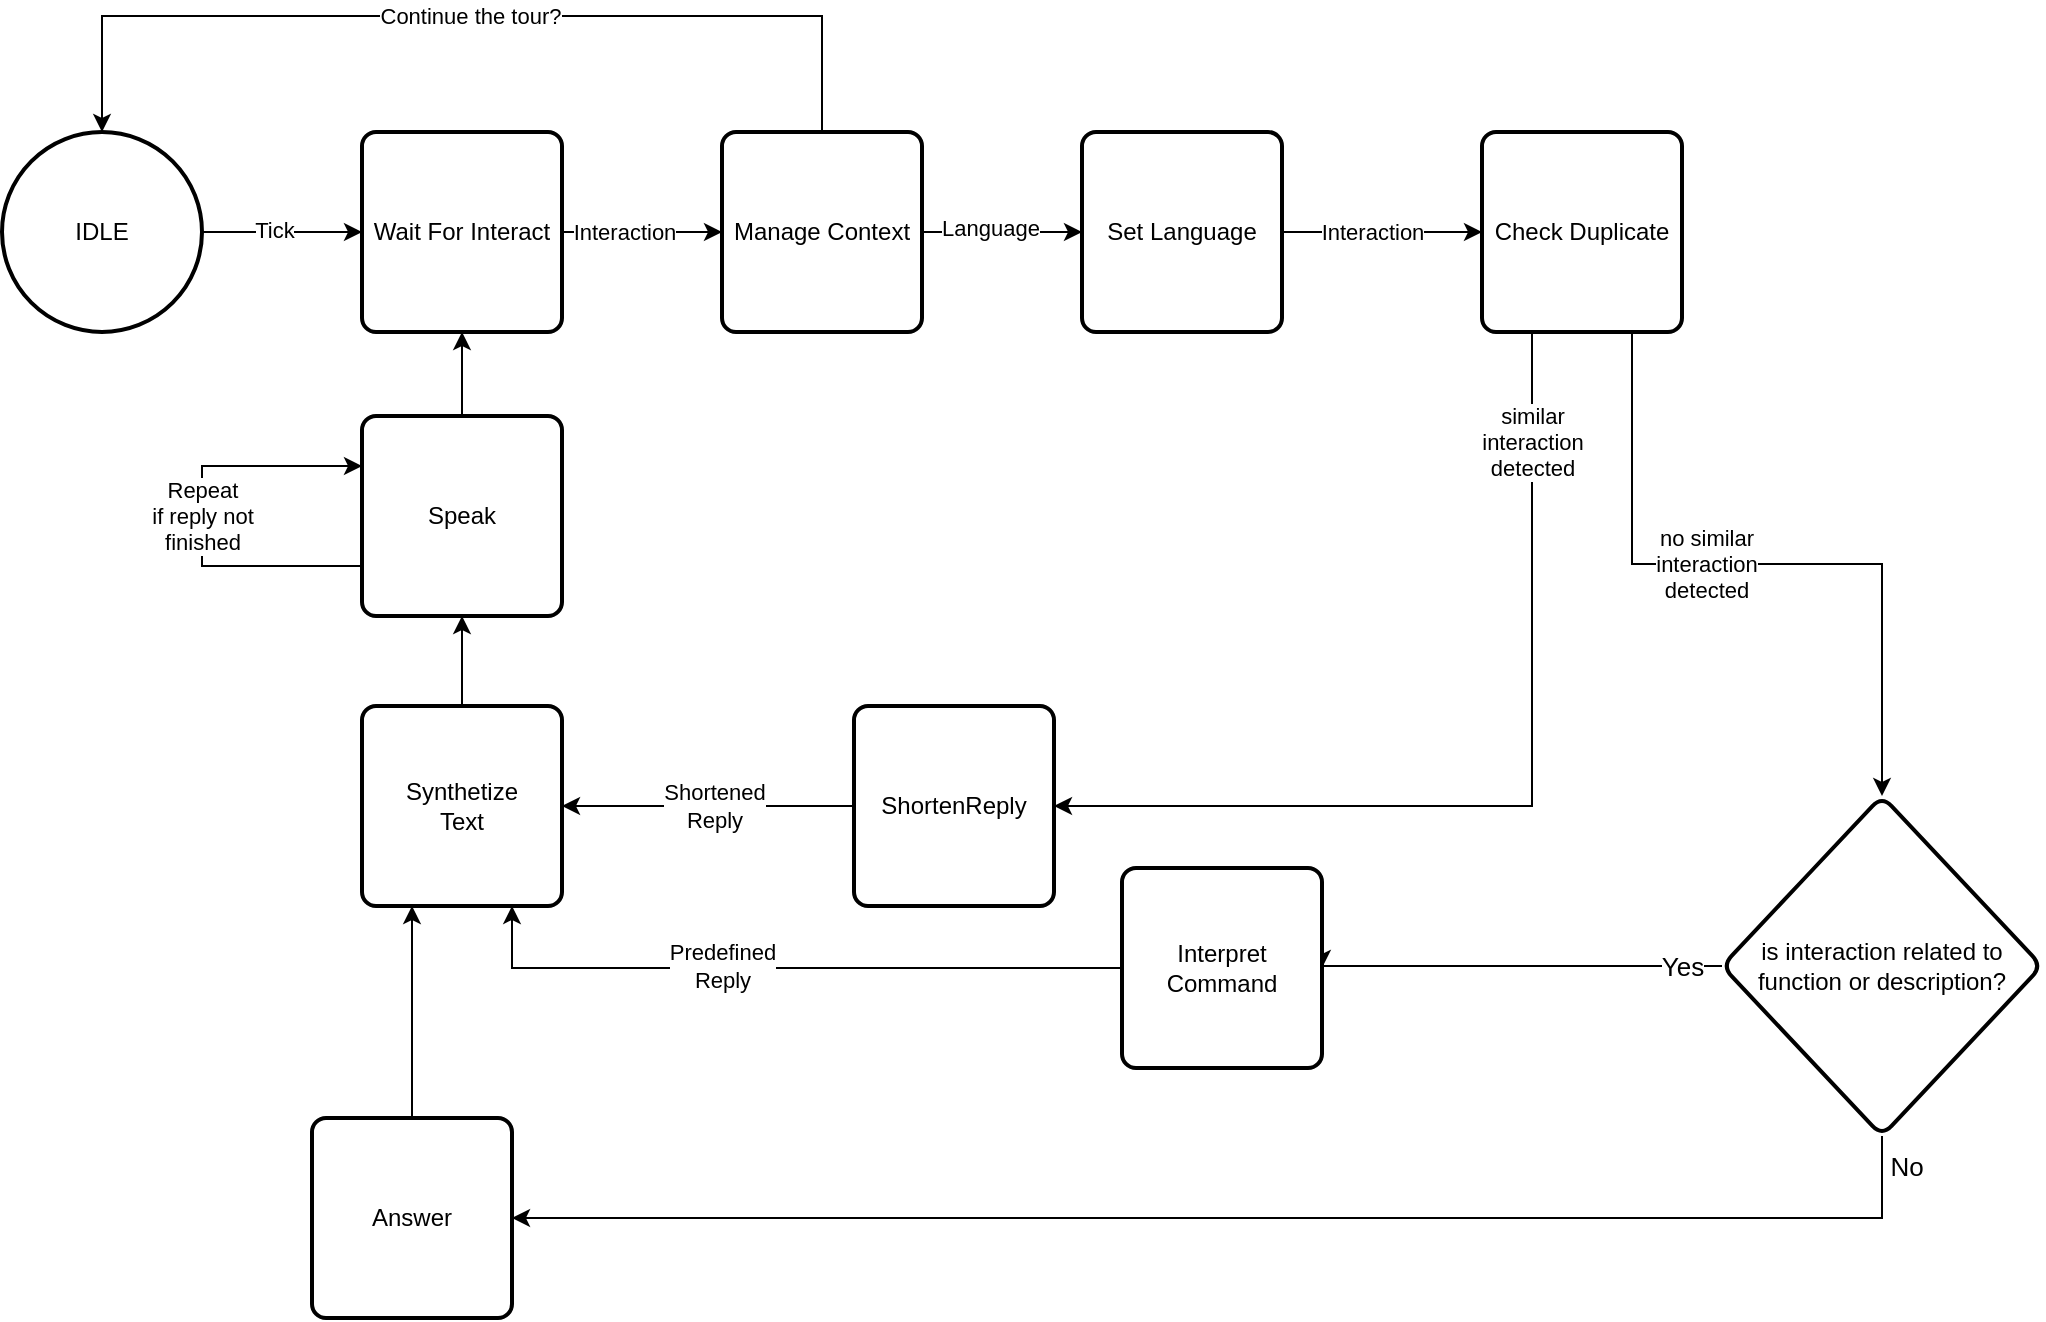 <mxfile version="28.0.7">
  <diagram name="Page-1" id="DH_X-rnCKZaQGsXs9TPI">
    <mxGraphModel dx="1426" dy="1900" grid="1" gridSize="10" guides="1" tooltips="1" connect="1" arrows="1" fold="1" page="1" pageScale="1" pageWidth="850" pageHeight="1100" math="0" shadow="0">
      <root>
        <mxCell id="0" />
        <mxCell id="1" parent="0" />
        <mxCell id="rcMQEodUZymsozP1pVCX-2" style="edgeStyle=orthogonalEdgeStyle;rounded=0;orthogonalLoop=1;jettySize=auto;html=1;" parent="1" source="rcMQEodUZymsozP1pVCX-1" target="rcMQEodUZymsozP1pVCX-3" edge="1">
          <mxGeometry relative="1" as="geometry">
            <mxPoint x="420" y="-62" as="targetPoint" />
          </mxGeometry>
        </mxCell>
        <mxCell id="rcMQEodUZymsozP1pVCX-24" value="Tick" style="edgeLabel;html=1;align=center;verticalAlign=middle;resizable=0;points=[];" parent="rcMQEodUZymsozP1pVCX-2" vertex="1" connectable="0">
          <mxGeometry x="-0.096" y="1" relative="1" as="geometry">
            <mxPoint as="offset" />
          </mxGeometry>
        </mxCell>
        <mxCell id="rcMQEodUZymsozP1pVCX-1" value="IDLE" style="strokeWidth=2;html=1;shape=mxgraph.flowchart.start_2;whiteSpace=wrap;" parent="1" vertex="1">
          <mxGeometry x="190" y="-112" width="100" height="100" as="geometry" />
        </mxCell>
        <mxCell id="rcMQEodUZymsozP1pVCX-4" style="edgeStyle=orthogonalEdgeStyle;rounded=0;orthogonalLoop=1;jettySize=auto;html=1;" parent="1" source="k5t2HUq_UFmk_LwSATtQ-1" target="rcMQEodUZymsozP1pVCX-5" edge="1">
          <mxGeometry relative="1" as="geometry">
            <mxPoint x="331" y="-62" as="targetPoint" />
          </mxGeometry>
        </mxCell>
        <mxCell id="rcMQEodUZymsozP1pVCX-17" value="Interaction" style="edgeLabel;html=1;align=center;verticalAlign=middle;resizable=0;points=[];" parent="rcMQEodUZymsozP1pVCX-4" vertex="1" connectable="0">
          <mxGeometry x="0.018" relative="1" as="geometry">
            <mxPoint x="-6" as="offset" />
          </mxGeometry>
        </mxCell>
        <mxCell id="rcMQEodUZymsozP1pVCX-3" value="Wait For Interact" style="rounded=1;whiteSpace=wrap;html=1;absoluteArcSize=1;arcSize=14;strokeWidth=2;" parent="1" vertex="1">
          <mxGeometry x="370" y="-112" width="100" height="100" as="geometry" />
        </mxCell>
        <mxCell id="rcMQEodUZymsozP1pVCX-6" style="edgeStyle=orthogonalEdgeStyle;rounded=0;orthogonalLoop=1;jettySize=auto;html=1;entryX=1;entryY=0.5;entryDx=0;entryDy=0;exitX=0.5;exitY=1;exitDx=0;exitDy=0;" parent="1" source="k5t2HUq_UFmk_LwSATtQ-10" target="rcMQEodUZymsozP1pVCX-11" edge="1">
          <mxGeometry relative="1" as="geometry">
            <mxPoint x="400" y="550" as="targetPoint" />
            <Array as="points">
              <mxPoint x="1130" y="431" />
            </Array>
            <mxPoint x="1160" y="405" as="sourcePoint" />
          </mxGeometry>
        </mxCell>
        <mxCell id="rcMQEodUZymsozP1pVCX-19" value="&lt;font style=&quot;font-size: 13px;&quot;&gt;No&lt;/font&gt;" style="edgeLabel;html=1;align=center;verticalAlign=middle;resizable=0;points=[];" parent="rcMQEodUZymsozP1pVCX-6" vertex="1" connectable="0">
          <mxGeometry x="-0.09" y="-1" relative="1" as="geometry">
            <mxPoint x="301" y="-25" as="offset" />
          </mxGeometry>
        </mxCell>
        <mxCell id="JU1BLYYvJ1JnS1u07buZ-13" style="edgeStyle=orthogonalEdgeStyle;rounded=0;orthogonalLoop=1;jettySize=auto;html=1;entryX=1;entryY=0.5;entryDx=0;entryDy=0;exitX=0.25;exitY=1;exitDx=0;exitDy=0;" parent="1" source="rcMQEodUZymsozP1pVCX-5" target="rcMQEodUZymsozP1pVCX-9" edge="1">
          <mxGeometry relative="1" as="geometry">
            <mxPoint x="680" y="97" as="targetPoint" />
            <Array as="points">
              <mxPoint x="955" y="225" />
            </Array>
            <mxPoint x="960" y="200" as="sourcePoint" />
          </mxGeometry>
        </mxCell>
        <mxCell id="k5t2HUq_UFmk_LwSATtQ-14" value="similar&lt;br&gt;interaction&lt;br&gt;detected" style="edgeLabel;html=1;align=center;verticalAlign=middle;resizable=0;points=[];" parent="JU1BLYYvJ1JnS1u07buZ-13" vertex="1" connectable="0">
          <mxGeometry x="-0.772" relative="1" as="geometry">
            <mxPoint as="offset" />
          </mxGeometry>
        </mxCell>
        <mxCell id="k5t2HUq_UFmk_LwSATtQ-11" value="" style="edgeStyle=orthogonalEdgeStyle;rounded=0;orthogonalLoop=1;jettySize=auto;html=1;exitX=0.75;exitY=1;exitDx=0;exitDy=0;" parent="1" source="rcMQEodUZymsozP1pVCX-5" target="k5t2HUq_UFmk_LwSATtQ-10" edge="1">
          <mxGeometry relative="1" as="geometry" />
        </mxCell>
        <mxCell id="k5t2HUq_UFmk_LwSATtQ-12" value="no similar&lt;br&gt;&lt;div&gt;interaction&lt;/div&gt;&lt;div&gt;detected&lt;/div&gt;" style="edgeLabel;html=1;align=center;verticalAlign=middle;resizable=0;points=[];" parent="k5t2HUq_UFmk_LwSATtQ-11" vertex="1" connectable="0">
          <mxGeometry x="-0.267" y="-4" relative="1" as="geometry">
            <mxPoint x="22" y="-4" as="offset" />
          </mxGeometry>
        </mxCell>
        <mxCell id="rcMQEodUZymsozP1pVCX-5" value="Check Duplicate" style="rounded=1;whiteSpace=wrap;html=1;absoluteArcSize=1;arcSize=14;strokeWidth=2;" parent="1" vertex="1">
          <mxGeometry x="930" y="-112" width="100" height="100" as="geometry" />
        </mxCell>
        <mxCell id="rcMQEodUZymsozP1pVCX-9" value="ShortenReply" style="rounded=1;whiteSpace=wrap;html=1;absoluteArcSize=1;arcSize=14;strokeWidth=2;" parent="1" vertex="1">
          <mxGeometry x="616" y="175" width="100" height="100" as="geometry" />
        </mxCell>
        <mxCell id="rcMQEodUZymsozP1pVCX-11" value="Answer" style="rounded=1;whiteSpace=wrap;html=1;absoluteArcSize=1;arcSize=14;strokeWidth=2;" parent="1" vertex="1">
          <mxGeometry x="345" y="381" width="100" height="100" as="geometry" />
        </mxCell>
        <mxCell id="rcMQEodUZymsozP1pVCX-13" style="edgeStyle=orthogonalEdgeStyle;rounded=0;orthogonalLoop=1;jettySize=auto;html=1;entryX=1;entryY=0.5;entryDx=0;entryDy=0;exitX=0;exitY=0.5;exitDx=0;exitDy=0;" parent="1" source="rcMQEodUZymsozP1pVCX-9" target="apo3Mmj7ppc-Jc1cmk4Y-1" edge="1">
          <mxGeometry relative="1" as="geometry">
            <mxPoint x="445" y="312" as="targetPoint" />
            <Array as="points" />
          </mxGeometry>
        </mxCell>
        <mxCell id="vWXhiqJb9C7T8JaeQtmg-1" value="Shortened&lt;br&gt;Reply" style="edgeLabel;html=1;align=center;verticalAlign=middle;resizable=0;points=[];" parent="rcMQEodUZymsozP1pVCX-13" vertex="1" connectable="0">
          <mxGeometry x="-0.215" y="-2" relative="1" as="geometry">
            <mxPoint x="-13" y="2" as="offset" />
          </mxGeometry>
        </mxCell>
        <mxCell id="-C1WJvD8xXK_lExzU-o8-3" value="" style="edgeStyle=orthogonalEdgeStyle;rounded=0;orthogonalLoop=1;jettySize=auto;html=1;exitX=1;exitY=0.5;exitDx=0;exitDy=0;" parent="1" source="rcMQEodUZymsozP1pVCX-3" target="-C1WJvD8xXK_lExzU-o8-2" edge="1">
          <mxGeometry relative="1" as="geometry">
            <mxPoint x="941" y="-62" as="targetPoint" />
            <mxPoint x="670" y="-62" as="sourcePoint" />
          </mxGeometry>
        </mxCell>
        <mxCell id="-C1WJvD8xXK_lExzU-o8-5" value="&lt;div&gt;Interaction&lt;/div&gt;" style="edgeLabel;html=1;align=center;verticalAlign=middle;resizable=0;points=[];" parent="-C1WJvD8xXK_lExzU-o8-3" vertex="1" connectable="0">
          <mxGeometry x="-0.225" y="-3" relative="1" as="geometry">
            <mxPoint y="-3" as="offset" />
          </mxGeometry>
        </mxCell>
        <mxCell id="-C1WJvD8xXK_lExzU-o8-6" style="edgeStyle=orthogonalEdgeStyle;rounded=0;orthogonalLoop=1;jettySize=auto;html=1;exitX=0;exitY=0.5;exitDx=0;exitDy=0;entryX=0.75;entryY=1;entryDx=0;entryDy=0;" parent="1" source="k5t2HUq_UFmk_LwSATtQ-22" target="apo3Mmj7ppc-Jc1cmk4Y-1" edge="1">
          <mxGeometry relative="1" as="geometry">
            <mxPoint x="910" y="285" as="sourcePoint" />
            <Array as="points" />
            <mxPoint x="420" y="115" as="targetPoint" />
          </mxGeometry>
        </mxCell>
        <mxCell id="-C1WJvD8xXK_lExzU-o8-2" value="Manage Context" style="rounded=1;whiteSpace=wrap;html=1;absoluteArcSize=1;arcSize=14;strokeWidth=2;" parent="1" vertex="1">
          <mxGeometry x="550" y="-112" width="100" height="100" as="geometry" />
        </mxCell>
        <mxCell id="y0_FkYAD9iZIGIri1l-t-1" style="edgeStyle=orthogonalEdgeStyle;rounded=0;orthogonalLoop=1;jettySize=auto;html=1;entryX=0.5;entryY=0;entryDx=0;entryDy=0;entryPerimeter=0;" parent="1" source="-C1WJvD8xXK_lExzU-o8-2" target="rcMQEodUZymsozP1pVCX-1" edge="1">
          <mxGeometry relative="1" as="geometry">
            <Array as="points">
              <mxPoint x="600" y="-170" />
              <mxPoint x="240" y="-170" />
            </Array>
          </mxGeometry>
        </mxCell>
        <mxCell id="y0_FkYAD9iZIGIri1l-t-2" value="&lt;div&gt;Continue the tour?&lt;/div&gt;" style="edgeLabel;html=1;align=center;verticalAlign=middle;resizable=0;points=[];" parent="y0_FkYAD9iZIGIri1l-t-1" vertex="1" connectable="0">
          <mxGeometry x="-0.017" relative="1" as="geometry">
            <mxPoint as="offset" />
          </mxGeometry>
        </mxCell>
        <mxCell id="k5t2HUq_UFmk_LwSATtQ-2" value="" style="edgeStyle=orthogonalEdgeStyle;rounded=0;orthogonalLoop=1;jettySize=auto;html=1;" parent="1" source="-C1WJvD8xXK_lExzU-o8-2" target="k5t2HUq_UFmk_LwSATtQ-1" edge="1">
          <mxGeometry relative="1" as="geometry">
            <mxPoint x="803" y="-62" as="targetPoint" />
            <mxPoint x="650" y="-62" as="sourcePoint" />
          </mxGeometry>
        </mxCell>
        <mxCell id="k5t2HUq_UFmk_LwSATtQ-4" value="Language" style="edgeLabel;html=1;align=center;verticalAlign=middle;resizable=0;points=[];" parent="k5t2HUq_UFmk_LwSATtQ-2" vertex="1" connectable="0">
          <mxGeometry x="-0.15" y="2" relative="1" as="geometry">
            <mxPoint as="offset" />
          </mxGeometry>
        </mxCell>
        <mxCell id="k5t2HUq_UFmk_LwSATtQ-1" value="Set Language" style="rounded=1;whiteSpace=wrap;html=1;absoluteArcSize=1;arcSize=14;strokeWidth=2;" parent="1" vertex="1">
          <mxGeometry x="730" y="-112" width="100" height="100" as="geometry" />
        </mxCell>
        <mxCell id="k5t2HUq_UFmk_LwSATtQ-10" value="is interaction related to function or description?" style="rhombus;whiteSpace=wrap;html=1;rounded=1;absoluteArcSize=1;arcSize=14;strokeWidth=2;" parent="1" vertex="1">
          <mxGeometry x="1050" y="220" width="160" height="170" as="geometry" />
        </mxCell>
        <mxCell id="k5t2HUq_UFmk_LwSATtQ-23" value="" style="edgeStyle=orthogonalEdgeStyle;rounded=0;orthogonalLoop=1;jettySize=auto;html=1;exitX=0;exitY=0.5;exitDx=0;exitDy=0;entryX=1;entryY=0.5;entryDx=0;entryDy=0;" parent="1" source="k5t2HUq_UFmk_LwSATtQ-10" target="k5t2HUq_UFmk_LwSATtQ-22" edge="1">
          <mxGeometry relative="1" as="geometry">
            <mxPoint x="1050" y="287" as="sourcePoint" />
            <Array as="points">
              <mxPoint x="1050" y="305" />
            </Array>
            <mxPoint x="420" y="113" as="targetPoint" />
          </mxGeometry>
        </mxCell>
        <mxCell id="k5t2HUq_UFmk_LwSATtQ-24" value="&lt;div&gt;Predefined&lt;/div&gt;&lt;div&gt;Reply&lt;/div&gt;" style="edgeLabel;html=1;align=center;verticalAlign=middle;resizable=0;points=[];" parent="k5t2HUq_UFmk_LwSATtQ-23" vertex="1" connectable="0">
          <mxGeometry x="-0.04" y="2" relative="1" as="geometry">
            <mxPoint x="-404" y="-2" as="offset" />
          </mxGeometry>
        </mxCell>
        <mxCell id="k5t2HUq_UFmk_LwSATtQ-25" value="Yes" style="edgeLabel;html=1;align=center;verticalAlign=middle;resizable=0;points=[];fontSize=13;" parent="k5t2HUq_UFmk_LwSATtQ-23" vertex="1" connectable="0">
          <mxGeometry x="-0.89" relative="1" as="geometry">
            <mxPoint x="-9" as="offset" />
          </mxGeometry>
        </mxCell>
        <mxCell id="k5t2HUq_UFmk_LwSATtQ-22" value="&lt;div&gt;Interpret&lt;/div&gt;&lt;div&gt;Command&lt;/div&gt;" style="rounded=1;whiteSpace=wrap;html=1;absoluteArcSize=1;arcSize=14;strokeWidth=2;" parent="1" vertex="1">
          <mxGeometry x="750" y="256" width="100" height="100" as="geometry" />
        </mxCell>
        <mxCell id="apo3Mmj7ppc-Jc1cmk4Y-2" value="" style="edgeStyle=orthogonalEdgeStyle;rounded=0;orthogonalLoop=1;jettySize=auto;html=1;entryX=0.25;entryY=1;entryDx=0;entryDy=0;" parent="1" source="rcMQEodUZymsozP1pVCX-11" target="apo3Mmj7ppc-Jc1cmk4Y-1" edge="1">
          <mxGeometry relative="1" as="geometry">
            <mxPoint x="395" y="365" as="sourcePoint" />
            <mxPoint x="395" y="113" as="targetPoint" />
          </mxGeometry>
        </mxCell>
        <mxCell id="apo3Mmj7ppc-Jc1cmk4Y-5" style="edgeStyle=orthogonalEdgeStyle;rounded=0;orthogonalLoop=1;jettySize=auto;html=1;exitX=0;exitY=0.75;exitDx=0;exitDy=0;entryX=0;entryY=0.25;entryDx=0;entryDy=0;" parent="1" edge="1" target="jfBVsFQbepU8CjyIR2sd-1" source="jfBVsFQbepU8CjyIR2sd-1">
          <mxGeometry relative="1" as="geometry">
            <mxPoint x="421" y="275" as="sourcePoint" />
            <mxPoint x="851" y="331" as="targetPoint" />
            <Array as="points">
              <mxPoint x="290" y="105" />
              <mxPoint x="290" y="55" />
            </Array>
          </mxGeometry>
        </mxCell>
        <mxCell id="apo3Mmj7ppc-Jc1cmk4Y-6" value="Repeat&lt;br&gt;&lt;div&gt;if reply not&lt;/div&gt;&lt;div&gt;finished&lt;/div&gt;" style="edgeLabel;html=1;align=center;verticalAlign=middle;resizable=0;points=[];" parent="apo3Mmj7ppc-Jc1cmk4Y-5" vertex="1" connectable="0">
          <mxGeometry x="-0.067" y="1" relative="1" as="geometry">
            <mxPoint x="1" y="-7" as="offset" />
          </mxGeometry>
        </mxCell>
        <mxCell id="jfBVsFQbepU8CjyIR2sd-2" value="" style="edgeStyle=orthogonalEdgeStyle;rounded=0;orthogonalLoop=1;jettySize=auto;html=1;" edge="1" parent="1" source="apo3Mmj7ppc-Jc1cmk4Y-1" target="jfBVsFQbepU8CjyIR2sd-1">
          <mxGeometry relative="1" as="geometry" />
        </mxCell>
        <mxCell id="apo3Mmj7ppc-Jc1cmk4Y-1" value="&lt;div&gt;Synthetize&lt;/div&gt;&lt;div&gt;Text&lt;/div&gt;" style="rounded=1;whiteSpace=wrap;html=1;absoluteArcSize=1;arcSize=14;strokeWidth=2;" parent="1" vertex="1">
          <mxGeometry x="370" y="175" width="100" height="100" as="geometry" />
        </mxCell>
        <mxCell id="jfBVsFQbepU8CjyIR2sd-3" value="" style="edgeStyle=orthogonalEdgeStyle;rounded=0;orthogonalLoop=1;jettySize=auto;html=1;" edge="1" parent="1" source="jfBVsFQbepU8CjyIR2sd-1" target="rcMQEodUZymsozP1pVCX-3">
          <mxGeometry relative="1" as="geometry" />
        </mxCell>
        <mxCell id="jfBVsFQbepU8CjyIR2sd-1" value="Speak" style="rounded=1;whiteSpace=wrap;html=1;absoluteArcSize=1;arcSize=14;strokeWidth=2;" vertex="1" parent="1">
          <mxGeometry x="370" y="30" width="100" height="100" as="geometry" />
        </mxCell>
      </root>
    </mxGraphModel>
  </diagram>
</mxfile>
